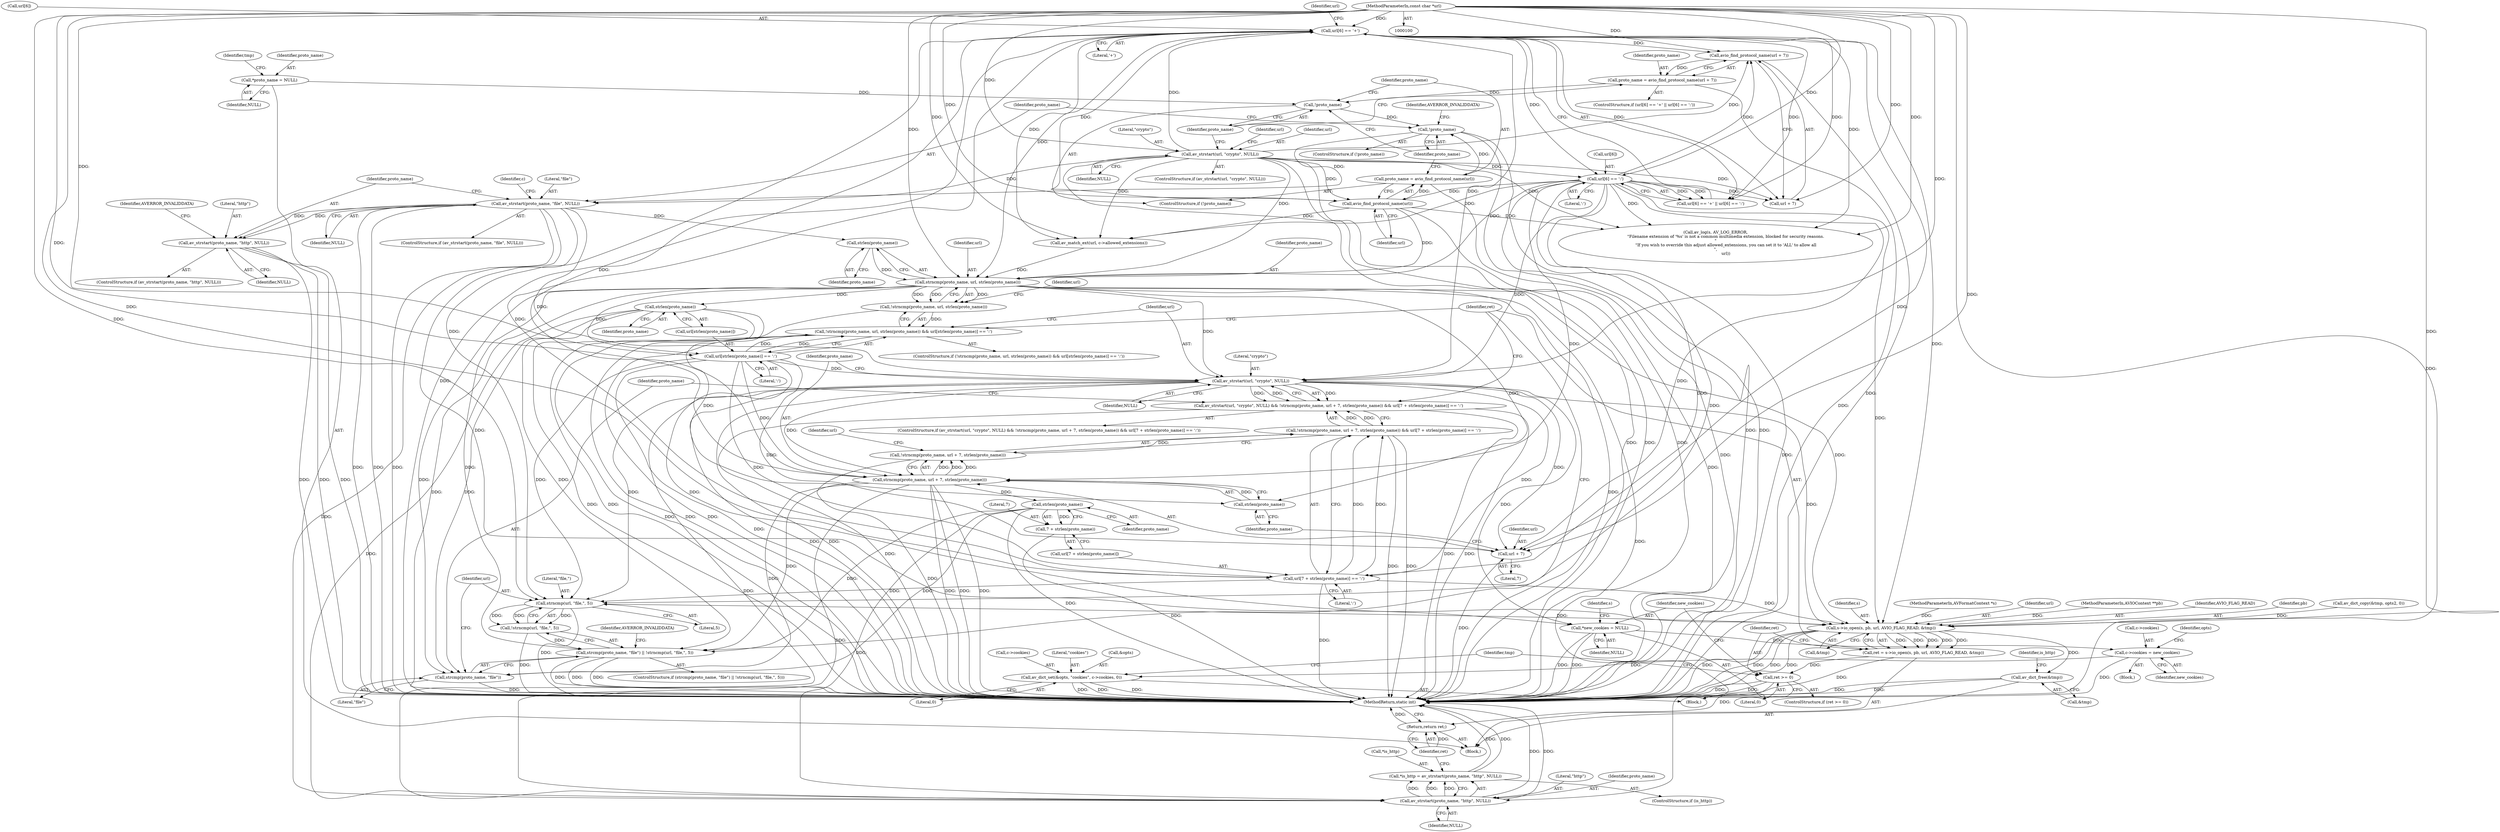 digraph "0_FFmpeg_189ff4219644532bdfa7bab28dfedaee4d6d4021@pointer" {
"1000170" [label="(Call,av_strstart(proto_name, \"file\", NULL))"];
"1000165" [label="(Call,!proto_name)"];
"1000158" [label="(Call,!proto_name)"];
"1000151" [label="(Call,proto_name = avio_find_protocol_name(url + 7))"];
"1000153" [label="(Call,avio_find_protocol_name(url + 7))"];
"1000141" [label="(Call,url[6] == '+')"];
"1000134" [label="(Call,av_strstart(url, \"crypto\", NULL))"];
"1000103" [label="(MethodParameterIn,const char *url)"];
"1000146" [label="(Call,url[6] == ':')"];
"1000119" [label="(Call,*proto_name = NULL)"];
"1000160" [label="(Call,proto_name = avio_find_protocol_name(url))"];
"1000162" [label="(Call,avio_find_protocol_name(url))"];
"1000198" [label="(Call,av_strstart(proto_name, \"http\", NULL))"];
"1000212" [label="(Call,strlen(proto_name))"];
"1000209" [label="(Call,strncmp(proto_name, url, strlen(proto_name)))"];
"1000208" [label="(Call,!strncmp(proto_name, url, strlen(proto_name)))"];
"1000207" [label="(Call,!strncmp(proto_name, url, strlen(proto_name)) && url[strlen(proto_name)] == ':')"];
"1000214" [label="(Call,url[strlen(proto_name)] == ':')"];
"1000223" [label="(Call,av_strstart(url, \"crypto\", NULL))"];
"1000222" [label="(Call,av_strstart(url, \"crypto\", NULL) && !strncmp(proto_name, url + 7, strlen(proto_name)) && url[7 + strlen(proto_name)] == ':')"];
"1000229" [label="(Call,strncmp(proto_name, url + 7, strlen(proto_name)))"];
"1000228" [label="(Call,!strncmp(proto_name, url + 7, strlen(proto_name)))"];
"1000227" [label="(Call,!strncmp(proto_name, url + 7, strlen(proto_name)) && url[7 + strlen(proto_name)] == ':')"];
"1000241" [label="(Call,strlen(proto_name))"];
"1000239" [label="(Call,7 + strlen(proto_name))"];
"1000246" [label="(Call,strcmp(proto_name, \"file\") || !strncmp(url, \"file,\", 5))"];
"1000247" [label="(Call,strcmp(proto_name, \"file\"))"];
"1000319" [label="(Call,av_strstart(proto_name, \"http\", NULL))"];
"1000316" [label="(Call,*is_http = av_strstart(proto_name, \"http\", NULL))"];
"1000231" [label="(Call,url + 7)"];
"1000236" [label="(Call,url[7 + strlen(proto_name)] == ':')"];
"1000251" [label="(Call,strncmp(url, \"file,\", 5))"];
"1000250" [label="(Call,!strncmp(url, \"file,\", 5))"];
"1000259" [label="(Call,s->io_open(s, pb, url, AVIO_FLAG_READ, &tmp))"];
"1000257" [label="(Call,ret = s->io_open(s, pb, url, AVIO_FLAG_READ, &tmp))"];
"1000267" [label="(Call,ret >= 0)"];
"1000323" [label="(Return,return ret;)"];
"1000311" [label="(Call,av_dict_free(&tmp))"];
"1000272" [label="(Call,*new_cookies = NULL)"];
"1000298" [label="(Call,c->cookies = new_cookies)"];
"1000303" [label="(Call,av_dict_set(&opts, \"cookies\", c->cookies, 0))"];
"1000217" [label="(Call,strlen(proto_name))"];
"1000234" [label="(Call,strlen(proto_name))"];
"1000232" [label="(Identifier,url)"];
"1000230" [label="(Identifier,proto_name)"];
"1000310" [label="(Literal,0)"];
"1000217" [label="(Call,strlen(proto_name))"];
"1000139" [label="(ControlStructure,if (url[6] == '+' || url[6] == ':'))"];
"1000321" [label="(Literal,\"http\")"];
"1000272" [label="(Call,*new_cookies = NULL)"];
"1000324" [label="(Identifier,ret)"];
"1000201" [label="(Identifier,NULL)"];
"1000135" [label="(Identifier,url)"];
"1000325" [label="(MethodReturn,static int)"];
"1000268" [label="(Identifier,ret)"];
"1000206" [label="(ControlStructure,if (!strncmp(proto_name, url, strlen(proto_name)) && url[strlen(proto_name)] == ':'))"];
"1000264" [label="(Call,&tmp)"];
"1000209" [label="(Call,strncmp(proto_name, url, strlen(proto_name)))"];
"1000234" [label="(Call,strlen(proto_name))"];
"1000312" [label="(Call,&tmp)"];
"1000262" [label="(Identifier,url)"];
"1000157" [label="(ControlStructure,if (!proto_name))"];
"1000259" [label="(Call,s->io_open(s, pb, url, AVIO_FLAG_READ, &tmp))"];
"1000311" [label="(Call,av_dict_free(&tmp))"];
"1000211" [label="(Identifier,url)"];
"1000241" [label="(Call,strlen(proto_name))"];
"1000313" [label="(Identifier,tmp)"];
"1000293" [label="(Block,)"];
"1000306" [label="(Literal,\"cookies\")"];
"1000253" [label="(Literal,\"file,\")"];
"1000248" [label="(Identifier,proto_name)"];
"1000221" [label="(ControlStructure,if (av_strstart(url, \"crypto\", NULL) && !strncmp(proto_name, url + 7, strlen(proto_name)) && url[7 + strlen(proto_name)] == ':'))"];
"1000219" [label="(Literal,':')"];
"1000158" [label="(Call,!proto_name)"];
"1000199" [label="(Identifier,proto_name)"];
"1000320" [label="(Identifier,proto_name)"];
"1000125" [label="(Identifier,tmp)"];
"1000239" [label="(Call,7 + strlen(proto_name))"];
"1000159" [label="(Identifier,proto_name)"];
"1000183" [label="(Call,av_match_ext(url, c->allowed_extensions))"];
"1000238" [label="(Identifier,url)"];
"1000161" [label="(Identifier,proto_name)"];
"1000146" [label="(Call,url[6] == ':')"];
"1000323" [label="(Return,return ret;)"];
"1000226" [label="(Identifier,NULL)"];
"1000317" [label="(Call,*is_http)"];
"1000245" [label="(ControlStructure,if (strcmp(proto_name, \"file\") || !strncmp(url, \"file,\", 5)))"];
"1000243" [label="(Literal,':')"];
"1000233" [label="(Literal,7)"];
"1000119" [label="(Call,*proto_name = NULL)"];
"1000269" [label="(Literal,0)"];
"1000228" [label="(Call,!strncmp(proto_name, url + 7, strlen(proto_name)))"];
"1000225" [label="(Literal,\"crypto\")"];
"1000251" [label="(Call,strncmp(url, \"file,\", 5))"];
"1000258" [label="(Identifier,ret)"];
"1000302" [label="(Identifier,new_cookies)"];
"1000166" [label="(Identifier,proto_name)"];
"1000160" [label="(Call,proto_name = avio_find_protocol_name(url))"];
"1000153" [label="(Call,avio_find_protocol_name(url + 7))"];
"1000223" [label="(Call,av_strstart(url, \"crypto\", NULL))"];
"1000235" [label="(Identifier,proto_name)"];
"1000304" [label="(Call,&opts)"];
"1000240" [label="(Literal,7)"];
"1000170" [label="(Call,av_strstart(proto_name, \"file\", NULL))"];
"1000242" [label="(Identifier,proto_name)"];
"1000102" [label="(MethodParameterIn,AVIOContext **pb)"];
"1000168" [label="(Identifier,AVERROR_INVALIDDATA)"];
"1000215" [label="(Call,url[strlen(proto_name)])"];
"1000107" [label="(Block,)"];
"1000236" [label="(Call,url[7 + strlen(proto_name)] == ':')"];
"1000208" [label="(Call,!strncmp(proto_name, url, strlen(proto_name)))"];
"1000133" [label="(ControlStructure,if (av_strstart(url, \"crypto\", NULL)))"];
"1000252" [label="(Identifier,url)"];
"1000218" [label="(Identifier,proto_name)"];
"1000314" [label="(ControlStructure,if (is_http))"];
"1000154" [label="(Call,url + 7)"];
"1000267" [label="(Call,ret >= 0)"];
"1000136" [label="(Literal,\"crypto\")"];
"1000263" [label="(Identifier,AVIO_FLAG_READ)"];
"1000279" [label="(Identifier,s)"];
"1000213" [label="(Identifier,proto_name)"];
"1000145" [label="(Literal,'+')"];
"1000137" [label="(Identifier,NULL)"];
"1000319" [label="(Call,av_strstart(proto_name, \"http\", NULL))"];
"1000120" [label="(Identifier,proto_name)"];
"1000200" [label="(Literal,\"http\")"];
"1000315" [label="(Identifier,is_http)"];
"1000162" [label="(Call,avio_find_protocol_name(url))"];
"1000210" [label="(Identifier,proto_name)"];
"1000261" [label="(Identifier,pb)"];
"1000212" [label="(Call,strlen(proto_name))"];
"1000152" [label="(Identifier,proto_name)"];
"1000303" [label="(Call,av_dict_set(&opts, \"cookies\", c->cookies, 0))"];
"1000273" [label="(Identifier,new_cookies)"];
"1000164" [label="(ControlStructure,if (!proto_name))"];
"1000147" [label="(Call,url[6])"];
"1000299" [label="(Call,c->cookies)"];
"1000205" [label="(Identifier,AVERROR_INVALIDDATA)"];
"1000298" [label="(Call,c->cookies = new_cookies)"];
"1000247" [label="(Call,strcmp(proto_name, \"file\"))"];
"1000316" [label="(Call,*is_http = av_strstart(proto_name, \"http\", NULL))"];
"1000140" [label="(Call,url[6] == '+' || url[6] == ':')"];
"1000179" [label="(Identifier,c)"];
"1000169" [label="(ControlStructure,if (av_strstart(proto_name, \"file\", NULL)))"];
"1000222" [label="(Call,av_strstart(url, \"crypto\", NULL) && !strncmp(proto_name, url + 7, strlen(proto_name)) && url[7 + strlen(proto_name)] == ':')"];
"1000134" [label="(Call,av_strstart(url, \"crypto\", NULL))"];
"1000207" [label="(Call,!strncmp(proto_name, url, strlen(proto_name)) && url[strlen(proto_name)] == ':')"];
"1000216" [label="(Identifier,url)"];
"1000128" [label="(Call,av_dict_copy(&tmp, opts2, 0))"];
"1000103" [label="(MethodParameterIn,const char *url)"];
"1000250" [label="(Call,!strncmp(url, \"file,\", 5))"];
"1000227" [label="(Call,!strncmp(proto_name, url + 7, strlen(proto_name)) && url[7 + strlen(proto_name)] == ':')"];
"1000260" [label="(Identifier,s)"];
"1000224" [label="(Identifier,url)"];
"1000305" [label="(Identifier,opts)"];
"1000256" [label="(Identifier,AVERROR_INVALIDDATA)"];
"1000171" [label="(Identifier,proto_name)"];
"1000237" [label="(Call,url[7 + strlen(proto_name)])"];
"1000121" [label="(Identifier,NULL)"];
"1000270" [label="(Block,)"];
"1000173" [label="(Identifier,NULL)"];
"1000322" [label="(Identifier,NULL)"];
"1000172" [label="(Literal,\"file\")"];
"1000246" [label="(Call,strcmp(proto_name, \"file\") || !strncmp(url, \"file,\", 5))"];
"1000198" [label="(Call,av_strstart(proto_name, \"http\", NULL))"];
"1000141" [label="(Call,url[6] == '+')"];
"1000163" [label="(Identifier,url)"];
"1000257" [label="(Call,ret = s->io_open(s, pb, url, AVIO_FLAG_READ, &tmp))"];
"1000148" [label="(Identifier,url)"];
"1000307" [label="(Call,c->cookies)"];
"1000197" [label="(ControlStructure,if (av_strstart(proto_name, \"http\", NULL)))"];
"1000231" [label="(Call,url + 7)"];
"1000189" [label="(Call,av_log(s, AV_LOG_ERROR,\n                \"Filename extension of \'%s\' is not a common multimedia extension, blocked for security reasons.\n\"\n                \"If you wish to override this adjust allowed_extensions, you can set it to \'ALL\' to allow all\n\",\n                url))"];
"1000151" [label="(Call,proto_name = avio_find_protocol_name(url + 7))"];
"1000214" [label="(Call,url[strlen(proto_name)] == ':')"];
"1000266" [label="(ControlStructure,if (ret >= 0))"];
"1000142" [label="(Call,url[6])"];
"1000229" [label="(Call,strncmp(proto_name, url + 7, strlen(proto_name)))"];
"1000143" [label="(Identifier,url)"];
"1000249" [label="(Literal,\"file\")"];
"1000165" [label="(Call,!proto_name)"];
"1000101" [label="(MethodParameterIn,AVFormatContext *s)"];
"1000150" [label="(Literal,':')"];
"1000254" [label="(Literal,5)"];
"1000274" [label="(Identifier,NULL)"];
"1000170" -> "1000169"  [label="AST: "];
"1000170" -> "1000173"  [label="CFG: "];
"1000171" -> "1000170"  [label="AST: "];
"1000172" -> "1000170"  [label="AST: "];
"1000173" -> "1000170"  [label="AST: "];
"1000179" -> "1000170"  [label="CFG: "];
"1000199" -> "1000170"  [label="CFG: "];
"1000170" -> "1000325"  [label="DDG: "];
"1000170" -> "1000325"  [label="DDG: "];
"1000170" -> "1000325"  [label="DDG: "];
"1000165" -> "1000170"  [label="DDG: "];
"1000134" -> "1000170"  [label="DDG: "];
"1000170" -> "1000198"  [label="DDG: "];
"1000170" -> "1000198"  [label="DDG: "];
"1000170" -> "1000212"  [label="DDG: "];
"1000170" -> "1000223"  [label="DDG: "];
"1000170" -> "1000272"  [label="DDG: "];
"1000170" -> "1000319"  [label="DDG: "];
"1000165" -> "1000164"  [label="AST: "];
"1000165" -> "1000166"  [label="CFG: "];
"1000166" -> "1000165"  [label="AST: "];
"1000168" -> "1000165"  [label="CFG: "];
"1000171" -> "1000165"  [label="CFG: "];
"1000165" -> "1000325"  [label="DDG: "];
"1000165" -> "1000325"  [label="DDG: "];
"1000158" -> "1000165"  [label="DDG: "];
"1000160" -> "1000165"  [label="DDG: "];
"1000158" -> "1000157"  [label="AST: "];
"1000158" -> "1000159"  [label="CFG: "];
"1000159" -> "1000158"  [label="AST: "];
"1000161" -> "1000158"  [label="CFG: "];
"1000166" -> "1000158"  [label="CFG: "];
"1000151" -> "1000158"  [label="DDG: "];
"1000119" -> "1000158"  [label="DDG: "];
"1000151" -> "1000139"  [label="AST: "];
"1000151" -> "1000153"  [label="CFG: "];
"1000152" -> "1000151"  [label="AST: "];
"1000153" -> "1000151"  [label="AST: "];
"1000159" -> "1000151"  [label="CFG: "];
"1000151" -> "1000325"  [label="DDG: "];
"1000153" -> "1000151"  [label="DDG: "];
"1000153" -> "1000154"  [label="CFG: "];
"1000154" -> "1000153"  [label="AST: "];
"1000153" -> "1000325"  [label="DDG: "];
"1000141" -> "1000153"  [label="DDG: "];
"1000134" -> "1000153"  [label="DDG: "];
"1000146" -> "1000153"  [label="DDG: "];
"1000103" -> "1000153"  [label="DDG: "];
"1000141" -> "1000140"  [label="AST: "];
"1000141" -> "1000145"  [label="CFG: "];
"1000142" -> "1000141"  [label="AST: "];
"1000145" -> "1000141"  [label="AST: "];
"1000148" -> "1000141"  [label="CFG: "];
"1000140" -> "1000141"  [label="CFG: "];
"1000141" -> "1000325"  [label="DDG: "];
"1000141" -> "1000140"  [label="DDG: "];
"1000141" -> "1000140"  [label="DDG: "];
"1000134" -> "1000141"  [label="DDG: "];
"1000103" -> "1000141"  [label="DDG: "];
"1000141" -> "1000146"  [label="DDG: "];
"1000141" -> "1000154"  [label="DDG: "];
"1000141" -> "1000162"  [label="DDG: "];
"1000141" -> "1000183"  [label="DDG: "];
"1000141" -> "1000189"  [label="DDG: "];
"1000141" -> "1000209"  [label="DDG: "];
"1000141" -> "1000223"  [label="DDG: "];
"1000141" -> "1000229"  [label="DDG: "];
"1000141" -> "1000231"  [label="DDG: "];
"1000141" -> "1000236"  [label="DDG: "];
"1000141" -> "1000251"  [label="DDG: "];
"1000141" -> "1000259"  [label="DDG: "];
"1000134" -> "1000133"  [label="AST: "];
"1000134" -> "1000137"  [label="CFG: "];
"1000135" -> "1000134"  [label="AST: "];
"1000136" -> "1000134"  [label="AST: "];
"1000137" -> "1000134"  [label="AST: "];
"1000143" -> "1000134"  [label="CFG: "];
"1000159" -> "1000134"  [label="CFG: "];
"1000134" -> "1000325"  [label="DDG: "];
"1000134" -> "1000325"  [label="DDG: "];
"1000134" -> "1000325"  [label="DDG: "];
"1000103" -> "1000134"  [label="DDG: "];
"1000134" -> "1000146"  [label="DDG: "];
"1000134" -> "1000154"  [label="DDG: "];
"1000134" -> "1000162"  [label="DDG: "];
"1000134" -> "1000183"  [label="DDG: "];
"1000134" -> "1000189"  [label="DDG: "];
"1000134" -> "1000209"  [label="DDG: "];
"1000103" -> "1000100"  [label="AST: "];
"1000103" -> "1000325"  [label="DDG: "];
"1000103" -> "1000146"  [label="DDG: "];
"1000103" -> "1000154"  [label="DDG: "];
"1000103" -> "1000162"  [label="DDG: "];
"1000103" -> "1000183"  [label="DDG: "];
"1000103" -> "1000189"  [label="DDG: "];
"1000103" -> "1000209"  [label="DDG: "];
"1000103" -> "1000214"  [label="DDG: "];
"1000103" -> "1000223"  [label="DDG: "];
"1000103" -> "1000229"  [label="DDG: "];
"1000103" -> "1000231"  [label="DDG: "];
"1000103" -> "1000236"  [label="DDG: "];
"1000103" -> "1000251"  [label="DDG: "];
"1000103" -> "1000259"  [label="DDG: "];
"1000146" -> "1000140"  [label="AST: "];
"1000146" -> "1000150"  [label="CFG: "];
"1000147" -> "1000146"  [label="AST: "];
"1000150" -> "1000146"  [label="AST: "];
"1000140" -> "1000146"  [label="CFG: "];
"1000146" -> "1000325"  [label="DDG: "];
"1000146" -> "1000140"  [label="DDG: "];
"1000146" -> "1000140"  [label="DDG: "];
"1000146" -> "1000154"  [label="DDG: "];
"1000146" -> "1000162"  [label="DDG: "];
"1000146" -> "1000183"  [label="DDG: "];
"1000146" -> "1000189"  [label="DDG: "];
"1000146" -> "1000209"  [label="DDG: "];
"1000146" -> "1000223"  [label="DDG: "];
"1000146" -> "1000229"  [label="DDG: "];
"1000146" -> "1000231"  [label="DDG: "];
"1000146" -> "1000236"  [label="DDG: "];
"1000146" -> "1000251"  [label="DDG: "];
"1000146" -> "1000259"  [label="DDG: "];
"1000119" -> "1000107"  [label="AST: "];
"1000119" -> "1000121"  [label="CFG: "];
"1000120" -> "1000119"  [label="AST: "];
"1000121" -> "1000119"  [label="AST: "];
"1000125" -> "1000119"  [label="CFG: "];
"1000160" -> "1000157"  [label="AST: "];
"1000160" -> "1000162"  [label="CFG: "];
"1000161" -> "1000160"  [label="AST: "];
"1000162" -> "1000160"  [label="AST: "];
"1000166" -> "1000160"  [label="CFG: "];
"1000160" -> "1000325"  [label="DDG: "];
"1000162" -> "1000160"  [label="DDG: "];
"1000162" -> "1000163"  [label="CFG: "];
"1000163" -> "1000162"  [label="AST: "];
"1000162" -> "1000325"  [label="DDG: "];
"1000162" -> "1000183"  [label="DDG: "];
"1000162" -> "1000189"  [label="DDG: "];
"1000162" -> "1000209"  [label="DDG: "];
"1000198" -> "1000197"  [label="AST: "];
"1000198" -> "1000201"  [label="CFG: "];
"1000199" -> "1000198"  [label="AST: "];
"1000200" -> "1000198"  [label="AST: "];
"1000201" -> "1000198"  [label="AST: "];
"1000205" -> "1000198"  [label="CFG: "];
"1000198" -> "1000325"  [label="DDG: "];
"1000198" -> "1000325"  [label="DDG: "];
"1000198" -> "1000325"  [label="DDG: "];
"1000212" -> "1000209"  [label="AST: "];
"1000212" -> "1000213"  [label="CFG: "];
"1000213" -> "1000212"  [label="AST: "];
"1000209" -> "1000212"  [label="CFG: "];
"1000212" -> "1000209"  [label="DDG: "];
"1000209" -> "1000208"  [label="AST: "];
"1000210" -> "1000209"  [label="AST: "];
"1000211" -> "1000209"  [label="AST: "];
"1000208" -> "1000209"  [label="CFG: "];
"1000209" -> "1000325"  [label="DDG: "];
"1000209" -> "1000325"  [label="DDG: "];
"1000209" -> "1000208"  [label="DDG: "];
"1000209" -> "1000208"  [label="DDG: "];
"1000209" -> "1000208"  [label="DDG: "];
"1000183" -> "1000209"  [label="DDG: "];
"1000209" -> "1000214"  [label="DDG: "];
"1000209" -> "1000217"  [label="DDG: "];
"1000209" -> "1000223"  [label="DDG: "];
"1000209" -> "1000234"  [label="DDG: "];
"1000209" -> "1000246"  [label="DDG: "];
"1000209" -> "1000247"  [label="DDG: "];
"1000209" -> "1000259"  [label="DDG: "];
"1000209" -> "1000319"  [label="DDG: "];
"1000208" -> "1000207"  [label="AST: "];
"1000216" -> "1000208"  [label="CFG: "];
"1000207" -> "1000208"  [label="CFG: "];
"1000208" -> "1000325"  [label="DDG: "];
"1000208" -> "1000207"  [label="DDG: "];
"1000207" -> "1000206"  [label="AST: "];
"1000207" -> "1000214"  [label="CFG: "];
"1000214" -> "1000207"  [label="AST: "];
"1000224" -> "1000207"  [label="CFG: "];
"1000258" -> "1000207"  [label="CFG: "];
"1000207" -> "1000325"  [label="DDG: "];
"1000207" -> "1000325"  [label="DDG: "];
"1000207" -> "1000325"  [label="DDG: "];
"1000214" -> "1000207"  [label="DDG: "];
"1000214" -> "1000207"  [label="DDG: "];
"1000214" -> "1000219"  [label="CFG: "];
"1000215" -> "1000214"  [label="AST: "];
"1000219" -> "1000214"  [label="AST: "];
"1000214" -> "1000325"  [label="DDG: "];
"1000214" -> "1000223"  [label="DDG: "];
"1000214" -> "1000229"  [label="DDG: "];
"1000214" -> "1000231"  [label="DDG: "];
"1000214" -> "1000236"  [label="DDG: "];
"1000214" -> "1000251"  [label="DDG: "];
"1000214" -> "1000259"  [label="DDG: "];
"1000223" -> "1000222"  [label="AST: "];
"1000223" -> "1000226"  [label="CFG: "];
"1000224" -> "1000223"  [label="AST: "];
"1000225" -> "1000223"  [label="AST: "];
"1000226" -> "1000223"  [label="AST: "];
"1000230" -> "1000223"  [label="CFG: "];
"1000222" -> "1000223"  [label="CFG: "];
"1000223" -> "1000325"  [label="DDG: "];
"1000223" -> "1000325"  [label="DDG: "];
"1000223" -> "1000222"  [label="DDG: "];
"1000223" -> "1000222"  [label="DDG: "];
"1000223" -> "1000222"  [label="DDG: "];
"1000223" -> "1000229"  [label="DDG: "];
"1000223" -> "1000231"  [label="DDG: "];
"1000223" -> "1000236"  [label="DDG: "];
"1000223" -> "1000251"  [label="DDG: "];
"1000223" -> "1000259"  [label="DDG: "];
"1000223" -> "1000272"  [label="DDG: "];
"1000223" -> "1000319"  [label="DDG: "];
"1000222" -> "1000221"  [label="AST: "];
"1000222" -> "1000227"  [label="CFG: "];
"1000227" -> "1000222"  [label="AST: "];
"1000248" -> "1000222"  [label="CFG: "];
"1000258" -> "1000222"  [label="CFG: "];
"1000222" -> "1000325"  [label="DDG: "];
"1000222" -> "1000325"  [label="DDG: "];
"1000222" -> "1000325"  [label="DDG: "];
"1000227" -> "1000222"  [label="DDG: "];
"1000227" -> "1000222"  [label="DDG: "];
"1000229" -> "1000228"  [label="AST: "];
"1000229" -> "1000234"  [label="CFG: "];
"1000230" -> "1000229"  [label="AST: "];
"1000231" -> "1000229"  [label="AST: "];
"1000234" -> "1000229"  [label="AST: "];
"1000228" -> "1000229"  [label="CFG: "];
"1000229" -> "1000325"  [label="DDG: "];
"1000229" -> "1000325"  [label="DDG: "];
"1000229" -> "1000325"  [label="DDG: "];
"1000229" -> "1000228"  [label="DDG: "];
"1000229" -> "1000228"  [label="DDG: "];
"1000229" -> "1000228"  [label="DDG: "];
"1000234" -> "1000229"  [label="DDG: "];
"1000229" -> "1000241"  [label="DDG: "];
"1000229" -> "1000246"  [label="DDG: "];
"1000229" -> "1000247"  [label="DDG: "];
"1000229" -> "1000319"  [label="DDG: "];
"1000228" -> "1000227"  [label="AST: "];
"1000238" -> "1000228"  [label="CFG: "];
"1000227" -> "1000228"  [label="CFG: "];
"1000228" -> "1000325"  [label="DDG: "];
"1000228" -> "1000227"  [label="DDG: "];
"1000227" -> "1000236"  [label="CFG: "];
"1000236" -> "1000227"  [label="AST: "];
"1000227" -> "1000325"  [label="DDG: "];
"1000227" -> "1000325"  [label="DDG: "];
"1000236" -> "1000227"  [label="DDG: "];
"1000236" -> "1000227"  [label="DDG: "];
"1000241" -> "1000239"  [label="AST: "];
"1000241" -> "1000242"  [label="CFG: "];
"1000242" -> "1000241"  [label="AST: "];
"1000239" -> "1000241"  [label="CFG: "];
"1000241" -> "1000325"  [label="DDG: "];
"1000241" -> "1000239"  [label="DDG: "];
"1000241" -> "1000246"  [label="DDG: "];
"1000241" -> "1000247"  [label="DDG: "];
"1000241" -> "1000319"  [label="DDG: "];
"1000239" -> "1000237"  [label="AST: "];
"1000240" -> "1000239"  [label="AST: "];
"1000237" -> "1000239"  [label="CFG: "];
"1000239" -> "1000325"  [label="DDG: "];
"1000246" -> "1000245"  [label="AST: "];
"1000246" -> "1000247"  [label="CFG: "];
"1000246" -> "1000250"  [label="CFG: "];
"1000247" -> "1000246"  [label="AST: "];
"1000250" -> "1000246"  [label="AST: "];
"1000256" -> "1000246"  [label="CFG: "];
"1000258" -> "1000246"  [label="CFG: "];
"1000246" -> "1000325"  [label="DDG: "];
"1000246" -> "1000325"  [label="DDG: "];
"1000246" -> "1000325"  [label="DDG: "];
"1000217" -> "1000246"  [label="DDG: "];
"1000250" -> "1000246"  [label="DDG: "];
"1000247" -> "1000249"  [label="CFG: "];
"1000248" -> "1000247"  [label="AST: "];
"1000249" -> "1000247"  [label="AST: "];
"1000252" -> "1000247"  [label="CFG: "];
"1000247" -> "1000325"  [label="DDG: "];
"1000217" -> "1000247"  [label="DDG: "];
"1000319" -> "1000316"  [label="AST: "];
"1000319" -> "1000322"  [label="CFG: "];
"1000320" -> "1000319"  [label="AST: "];
"1000321" -> "1000319"  [label="AST: "];
"1000322" -> "1000319"  [label="AST: "];
"1000316" -> "1000319"  [label="CFG: "];
"1000319" -> "1000325"  [label="DDG: "];
"1000319" -> "1000325"  [label="DDG: "];
"1000319" -> "1000316"  [label="DDG: "];
"1000319" -> "1000316"  [label="DDG: "];
"1000319" -> "1000316"  [label="DDG: "];
"1000217" -> "1000319"  [label="DDG: "];
"1000316" -> "1000314"  [label="AST: "];
"1000317" -> "1000316"  [label="AST: "];
"1000324" -> "1000316"  [label="CFG: "];
"1000316" -> "1000325"  [label="DDG: "];
"1000316" -> "1000325"  [label="DDG: "];
"1000231" -> "1000233"  [label="CFG: "];
"1000232" -> "1000231"  [label="AST: "];
"1000233" -> "1000231"  [label="AST: "];
"1000235" -> "1000231"  [label="CFG: "];
"1000231" -> "1000325"  [label="DDG: "];
"1000236" -> "1000243"  [label="CFG: "];
"1000237" -> "1000236"  [label="AST: "];
"1000243" -> "1000236"  [label="AST: "];
"1000236" -> "1000325"  [label="DDG: "];
"1000236" -> "1000251"  [label="DDG: "];
"1000236" -> "1000259"  [label="DDG: "];
"1000251" -> "1000250"  [label="AST: "];
"1000251" -> "1000254"  [label="CFG: "];
"1000252" -> "1000251"  [label="AST: "];
"1000253" -> "1000251"  [label="AST: "];
"1000254" -> "1000251"  [label="AST: "];
"1000250" -> "1000251"  [label="CFG: "];
"1000251" -> "1000325"  [label="DDG: "];
"1000251" -> "1000250"  [label="DDG: "];
"1000251" -> "1000250"  [label="DDG: "];
"1000251" -> "1000250"  [label="DDG: "];
"1000251" -> "1000259"  [label="DDG: "];
"1000250" -> "1000325"  [label="DDG: "];
"1000259" -> "1000257"  [label="AST: "];
"1000259" -> "1000264"  [label="CFG: "];
"1000260" -> "1000259"  [label="AST: "];
"1000261" -> "1000259"  [label="AST: "];
"1000262" -> "1000259"  [label="AST: "];
"1000263" -> "1000259"  [label="AST: "];
"1000264" -> "1000259"  [label="AST: "];
"1000257" -> "1000259"  [label="CFG: "];
"1000259" -> "1000325"  [label="DDG: "];
"1000259" -> "1000325"  [label="DDG: "];
"1000259" -> "1000325"  [label="DDG: "];
"1000259" -> "1000325"  [label="DDG: "];
"1000259" -> "1000257"  [label="DDG: "];
"1000259" -> "1000257"  [label="DDG: "];
"1000259" -> "1000257"  [label="DDG: "];
"1000259" -> "1000257"  [label="DDG: "];
"1000259" -> "1000257"  [label="DDG: "];
"1000101" -> "1000259"  [label="DDG: "];
"1000102" -> "1000259"  [label="DDG: "];
"1000128" -> "1000259"  [label="DDG: "];
"1000259" -> "1000311"  [label="DDG: "];
"1000257" -> "1000107"  [label="AST: "];
"1000258" -> "1000257"  [label="AST: "];
"1000268" -> "1000257"  [label="CFG: "];
"1000257" -> "1000325"  [label="DDG: "];
"1000257" -> "1000267"  [label="DDG: "];
"1000267" -> "1000266"  [label="AST: "];
"1000267" -> "1000269"  [label="CFG: "];
"1000268" -> "1000267"  [label="AST: "];
"1000269" -> "1000267"  [label="AST: "];
"1000273" -> "1000267"  [label="CFG: "];
"1000313" -> "1000267"  [label="CFG: "];
"1000267" -> "1000325"  [label="DDG: "];
"1000267" -> "1000325"  [label="DDG: "];
"1000267" -> "1000323"  [label="DDG: "];
"1000323" -> "1000107"  [label="AST: "];
"1000323" -> "1000324"  [label="CFG: "];
"1000324" -> "1000323"  [label="AST: "];
"1000325" -> "1000323"  [label="CFG: "];
"1000323" -> "1000325"  [label="DDG: "];
"1000324" -> "1000323"  [label="DDG: "];
"1000311" -> "1000107"  [label="AST: "];
"1000311" -> "1000312"  [label="CFG: "];
"1000312" -> "1000311"  [label="AST: "];
"1000315" -> "1000311"  [label="CFG: "];
"1000311" -> "1000325"  [label="DDG: "];
"1000311" -> "1000325"  [label="DDG: "];
"1000272" -> "1000270"  [label="AST: "];
"1000272" -> "1000274"  [label="CFG: "];
"1000273" -> "1000272"  [label="AST: "];
"1000274" -> "1000272"  [label="AST: "];
"1000279" -> "1000272"  [label="CFG: "];
"1000272" -> "1000325"  [label="DDG: "];
"1000272" -> "1000325"  [label="DDG: "];
"1000272" -> "1000298"  [label="DDG: "];
"1000298" -> "1000293"  [label="AST: "];
"1000298" -> "1000302"  [label="CFG: "];
"1000299" -> "1000298"  [label="AST: "];
"1000302" -> "1000298"  [label="AST: "];
"1000305" -> "1000298"  [label="CFG: "];
"1000298" -> "1000325"  [label="DDG: "];
"1000298" -> "1000303"  [label="DDG: "];
"1000303" -> "1000270"  [label="AST: "];
"1000303" -> "1000310"  [label="CFG: "];
"1000304" -> "1000303"  [label="AST: "];
"1000306" -> "1000303"  [label="AST: "];
"1000307" -> "1000303"  [label="AST: "];
"1000310" -> "1000303"  [label="AST: "];
"1000313" -> "1000303"  [label="CFG: "];
"1000303" -> "1000325"  [label="DDG: "];
"1000303" -> "1000325"  [label="DDG: "];
"1000303" -> "1000325"  [label="DDG: "];
"1000217" -> "1000215"  [label="AST: "];
"1000217" -> "1000218"  [label="CFG: "];
"1000218" -> "1000217"  [label="AST: "];
"1000215" -> "1000217"  [label="CFG: "];
"1000217" -> "1000325"  [label="DDG: "];
"1000217" -> "1000234"  [label="DDG: "];
"1000234" -> "1000235"  [label="CFG: "];
"1000235" -> "1000234"  [label="AST: "];
}
